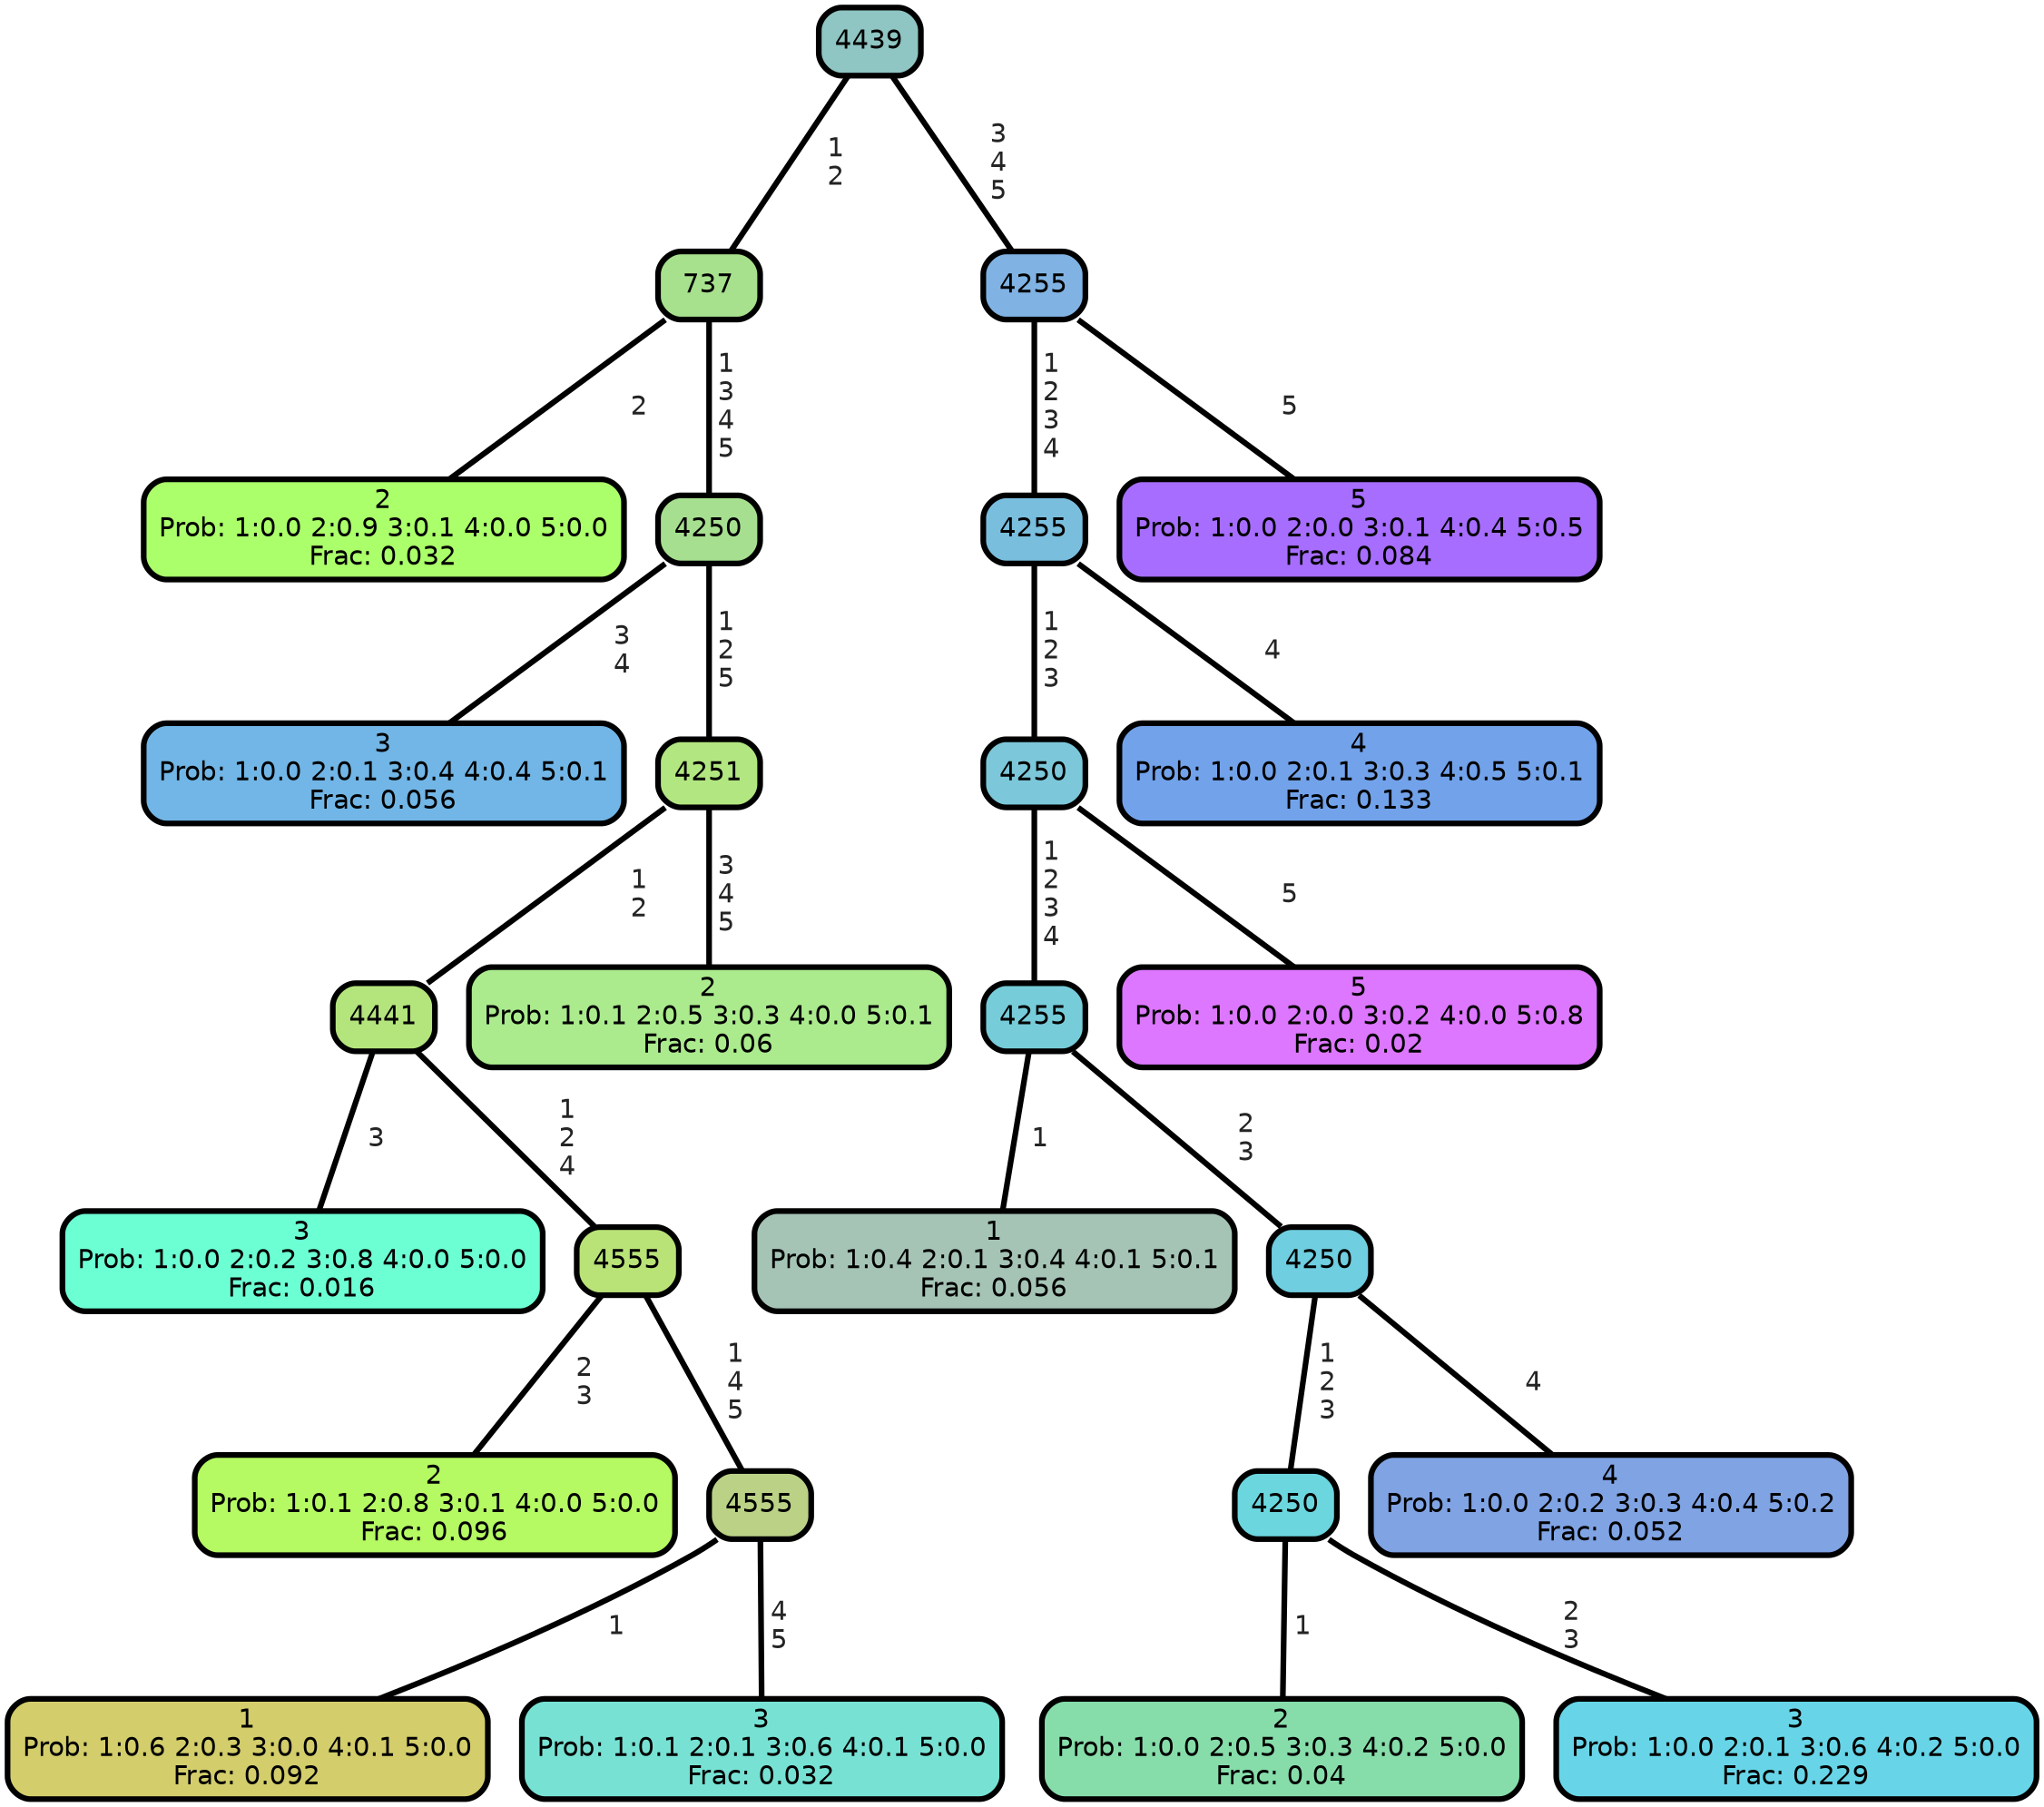 graph Tree {
node [shape=box, style="filled, rounded",color="black",penwidth="3",fontcolor="black",                 fontname=helvetica] ;
graph [ranksep="0 equally", splines=straight,                 bgcolor=transparent, dpi=200] ;
edge [fontname=helvetica, fontweight=bold,fontcolor=grey14,color=black] ;
0 [label="2
Prob: 1:0.0 2:0.9 3:0.1 4:0.0 5:0.0
Frac: 0.032", fillcolor="#abff6a"] ;
1 [label="737", fillcolor="#a8e18d"] ;
2 [label="3
Prob: 1:0.0 2:0.1 3:0.4 4:0.4 5:0.1
Frac: 0.056", fillcolor="#71b6e6"] ;
3 [label="4250", fillcolor="#a7df90"] ;
4 [label="3
Prob: 1:0.0 2:0.2 3:0.8 4:0.0 5:0.0
Frac: 0.016", fillcolor="#6dffd4"] ;
5 [label="4441", fillcolor="#b4e57d"] ;
6 [label="2
Prob: 1:0.1 2:0.8 3:0.1 4:0.0 5:0.0
Frac: 0.096", fillcolor="#b5f963"] ;
7 [label="4555", fillcolor="#b9e377"] ;
8 [label="1
Prob: 1:0.6 2:0.3 3:0.0 4:0.1 5:0.0
Frac: 0.092", fillcolor="#d3cd6b"] ;
9 [label="4555", fillcolor="#bbd286"] ;
10 [label="3
Prob: 1:0.1 2:0.1 3:0.6 4:0.1 5:0.0
Frac: 0.032", fillcolor="#77e2d4"] ;
11 [label="4251", fillcolor="#b2e680"] ;
12 [label="2
Prob: 1:0.1 2:0.5 3:0.3 4:0.0 5:0.1
Frac: 0.06", fillcolor="#abeb8d"] ;
13 [label="4439", fillcolor="#8fc5c2"] ;
14 [label="1
Prob: 1:0.4 2:0.1 3:0.4 4:0.1 5:0.1
Frac: 0.056", fillcolor="#a5c4b6"] ;
15 [label="4255", fillcolor="#77ccd9"] ;
16 [label="2
Prob: 1:0.0 2:0.5 3:0.3 4:0.2 5:0.0
Frac: 0.04", fillcolor="#87ddaa"] ;
17 [label="4250", fillcolor="#6bd6de"] ;
18 [label="3
Prob: 1:0.0 2:0.1 3:0.6 4:0.2 5:0.0
Frac: 0.229", fillcolor="#67d5e7"] ;
19 [label="4250", fillcolor="#6fcedf"] ;
20 [label="4
Prob: 1:0.0 2:0.2 3:0.3 4:0.4 5:0.2
Frac: 0.052", fillcolor="#80a3e4"] ;
21 [label="4250", fillcolor="#7cc8da"] ;
22 [label="5
Prob: 1:0.0 2:0.0 3:0.2 4:0.0 5:0.8
Frac: 0.02", fillcolor="#dd77ff"] ;
23 [label="4255", fillcolor="#7abede"] ;
24 [label="4
Prob: 1:0.0 2:0.1 3:0.3 4:0.5 5:0.1
Frac: 0.133", fillcolor="#72a2ea"] ;
25 [label="4255", fillcolor="#80b3e3"] ;
26 [label="5
Prob: 1:0.0 2:0.0 3:0.1 4:0.4 5:0.5
Frac: 0.084", fillcolor="#a76dff"] ;
1 -- 0 [label=" 2",penwidth=3] ;
1 -- 3 [label=" 1\n 3\n 4\n 5",penwidth=3] ;
3 -- 2 [label=" 3\n 4",penwidth=3] ;
3 -- 11 [label=" 1\n 2\n 5",penwidth=3] ;
5 -- 4 [label=" 3",penwidth=3] ;
5 -- 7 [label=" 1\n 2\n 4",penwidth=3] ;
7 -- 6 [label=" 2\n 3",penwidth=3] ;
7 -- 9 [label=" 1\n 4\n 5",penwidth=3] ;
9 -- 8 [label=" 1",penwidth=3] ;
9 -- 10 [label=" 4\n 5",penwidth=3] ;
11 -- 5 [label=" 1\n 2",penwidth=3] ;
11 -- 12 [label=" 3\n 4\n 5",penwidth=3] ;
13 -- 1 [label=" 1\n 2",penwidth=3] ;
13 -- 25 [label=" 3\n 4\n 5",penwidth=3] ;
15 -- 14 [label=" 1",penwidth=3] ;
15 -- 19 [label=" 2\n 3",penwidth=3] ;
17 -- 16 [label=" 1",penwidth=3] ;
17 -- 18 [label=" 2\n 3",penwidth=3] ;
19 -- 17 [label=" 1\n 2\n 3",penwidth=3] ;
19 -- 20 [label=" 4",penwidth=3] ;
21 -- 15 [label=" 1\n 2\n 3\n 4",penwidth=3] ;
21 -- 22 [label=" 5",penwidth=3] ;
23 -- 21 [label=" 1\n 2\n 3",penwidth=3] ;
23 -- 24 [label=" 4",penwidth=3] ;
25 -- 23 [label=" 1\n 2\n 3\n 4",penwidth=3] ;
25 -- 26 [label=" 5",penwidth=3] ;
{rank = same;}}